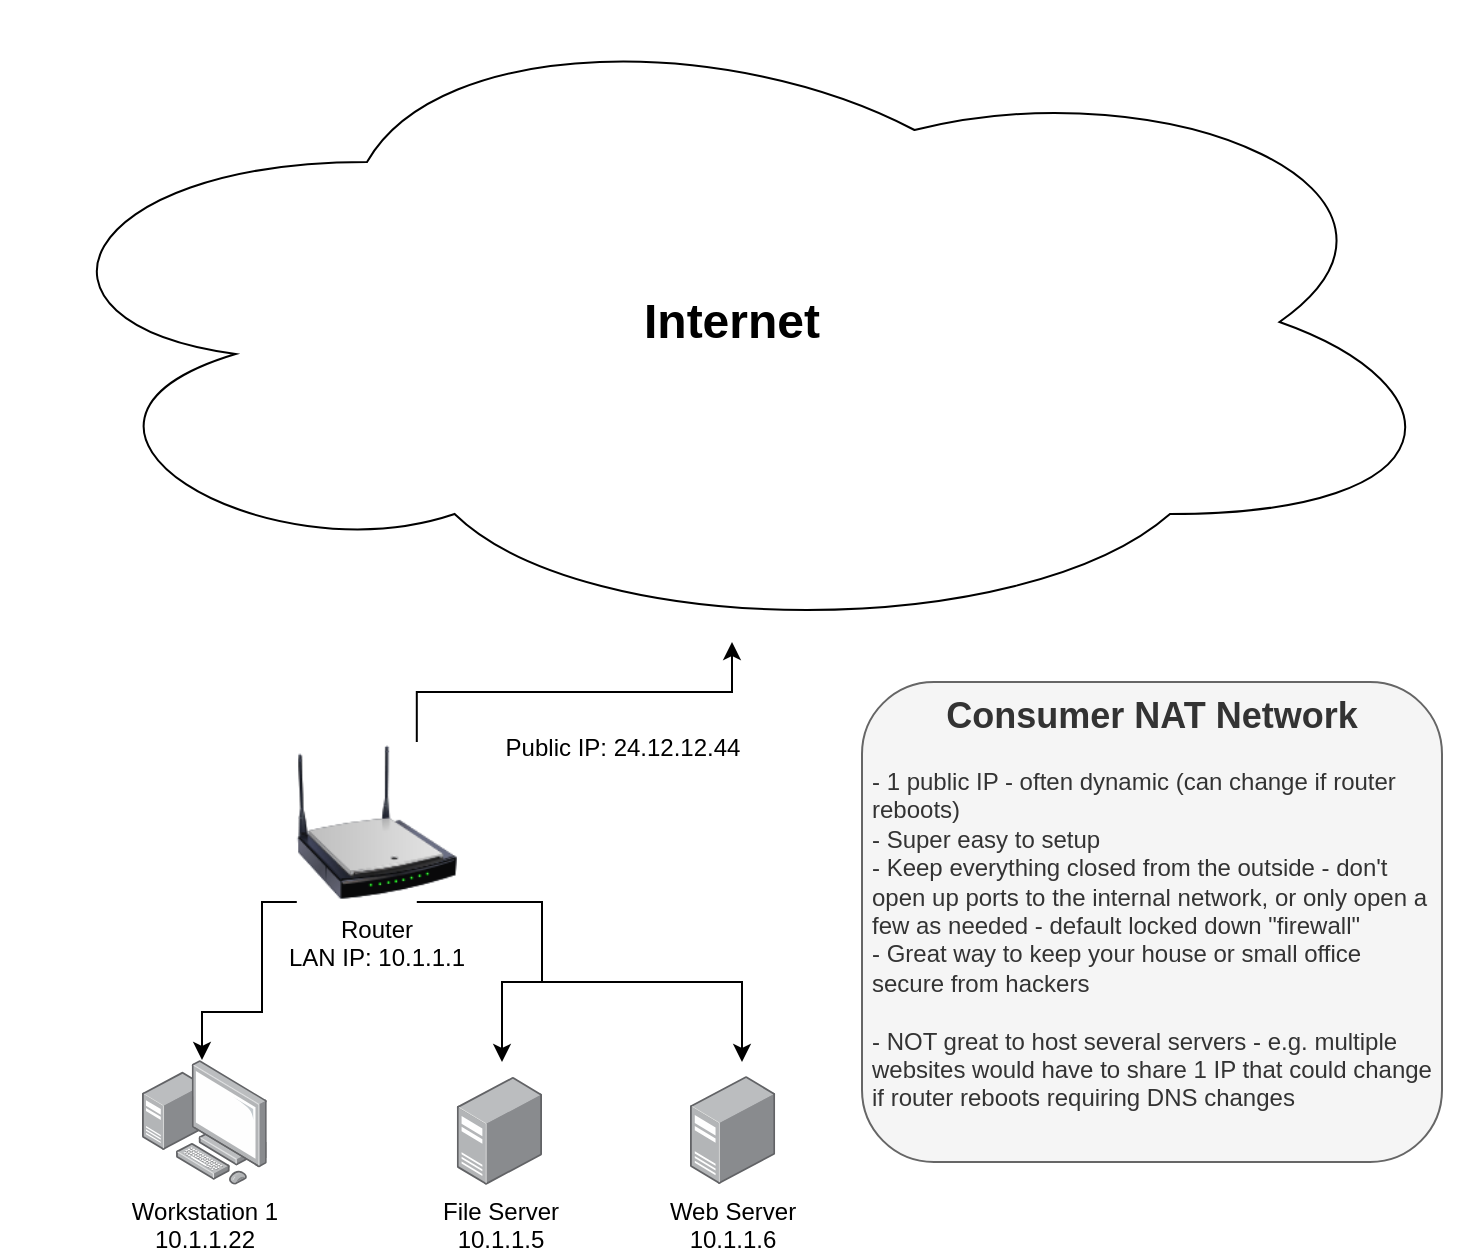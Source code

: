 <mxfile version="24.7.17">
  <diagram name="Page-1" id="Fa7K9S_es5J0eBcG1pRg">
    <mxGraphModel dx="1434" dy="1838" grid="1" gridSize="10" guides="1" tooltips="1" connect="1" arrows="1" fold="1" page="1" pageScale="1" pageWidth="850" pageHeight="1100" math="0" shadow="0">
      <root>
        <mxCell id="0" />
        <mxCell id="1" parent="0" />
        <mxCell id="BYeEP3Ym98LShRV1ll7p-1" value="File Server&lt;div&gt;10.1.1.5&lt;/div&gt;" style="image;points=[];aspect=fixed;html=1;align=center;shadow=0;dashed=0;image=img/lib/allied_telesis/computer_and_terminals/Server_Desktop.svg;" vertex="1" parent="1">
          <mxGeometry x="267.4" y="527.4" width="42.6" height="54" as="geometry" />
        </mxCell>
        <mxCell id="BYeEP3Ym98LShRV1ll7p-2" value="Workstation 1&lt;div&gt;10.1.1.22&lt;/div&gt;" style="image;points=[];aspect=fixed;html=1;align=center;shadow=0;dashed=0;image=img/lib/allied_telesis/computer_and_terminals/Personal_Computer_with_Server.svg;" vertex="1" parent="1">
          <mxGeometry x="110" y="519" width="62.4" height="62.4" as="geometry" />
        </mxCell>
        <mxCell id="BYeEP3Ym98LShRV1ll7p-5" style="edgeStyle=orthogonalEdgeStyle;rounded=0;orthogonalLoop=1;jettySize=auto;html=1;exitX=0;exitY=1;exitDx=0;exitDy=0;" edge="1" parent="1" source="BYeEP3Ym98LShRV1ll7p-3" target="BYeEP3Ym98LShRV1ll7p-2">
          <mxGeometry relative="1" as="geometry">
            <mxPoint x="140" y="510" as="targetPoint" />
            <Array as="points">
              <mxPoint x="170" y="440" />
              <mxPoint x="170" y="495" />
              <mxPoint x="140" y="495" />
            </Array>
          </mxGeometry>
        </mxCell>
        <mxCell id="BYeEP3Ym98LShRV1ll7p-6" style="edgeStyle=orthogonalEdgeStyle;rounded=0;orthogonalLoop=1;jettySize=auto;html=1;exitX=0.75;exitY=1;exitDx=0;exitDy=0;" edge="1" parent="1" source="BYeEP3Ym98LShRV1ll7p-3">
          <mxGeometry relative="1" as="geometry">
            <mxPoint x="290" y="520" as="targetPoint" />
            <Array as="points">
              <mxPoint x="310" y="440" />
              <mxPoint x="310" y="480" />
              <mxPoint x="290" y="480" />
            </Array>
          </mxGeometry>
        </mxCell>
        <mxCell id="BYeEP3Ym98LShRV1ll7p-7" style="edgeStyle=orthogonalEdgeStyle;rounded=0;orthogonalLoop=1;jettySize=auto;html=1;exitX=0.75;exitY=0;exitDx=0;exitDy=0;" edge="1" parent="1" source="BYeEP3Ym98LShRV1ll7p-3" target="BYeEP3Ym98LShRV1ll7p-4">
          <mxGeometry relative="1" as="geometry" />
        </mxCell>
        <mxCell id="BYeEP3Ym98LShRV1ll7p-12" style="edgeStyle=orthogonalEdgeStyle;rounded=0;orthogonalLoop=1;jettySize=auto;html=1;exitX=1;exitY=1;exitDx=0;exitDy=0;" edge="1" parent="1" source="BYeEP3Ym98LShRV1ll7p-3">
          <mxGeometry relative="1" as="geometry">
            <mxPoint x="410" y="520" as="targetPoint" />
            <Array as="points">
              <mxPoint x="310" y="440" />
              <mxPoint x="310" y="480" />
              <mxPoint x="410" y="480" />
            </Array>
          </mxGeometry>
        </mxCell>
        <mxCell id="BYeEP3Ym98LShRV1ll7p-3" value="Router&lt;div&gt;LAN IP: 10.1.1.1&lt;/div&gt;" style="image;html=1;image=img/lib/clip_art/networking/Wireless_Router_N_128x128.png" vertex="1" parent="1">
          <mxGeometry x="187.4" y="360" width="80" height="80" as="geometry" />
        </mxCell>
        <mxCell id="BYeEP3Ym98LShRV1ll7p-4" value="&lt;b&gt;&lt;font style=&quot;font-size: 24px;&quot;&gt;Internet&lt;/font&gt;&lt;/b&gt;" style="ellipse;shape=cloud;whiteSpace=wrap;html=1;align=center;" vertex="1" parent="1">
          <mxGeometry x="40" y="-10" width="730" height="320" as="geometry" />
        </mxCell>
        <mxCell id="BYeEP3Ym98LShRV1ll7p-8" value="Public IP: 24.12.12.44" style="text;html=1;align=center;verticalAlign=middle;resizable=0;points=[];autosize=1;strokeColor=none;fillColor=none;" vertex="1" parent="1">
          <mxGeometry x="280" y="348" width="140" height="30" as="geometry" />
        </mxCell>
        <mxCell id="BYeEP3Ym98LShRV1ll7p-10" value="&lt;b&gt;&lt;font style=&quot;font-size: 18px;&quot;&gt;Consumer NAT Network&lt;/font&gt;&lt;/b&gt;&lt;div&gt;&lt;br&gt;&lt;/div&gt;&lt;div style=&quot;text-align: left;&quot;&gt;- 1 public IP - often dynamic (can change if router reboots)&lt;/div&gt;&lt;div style=&quot;text-align: left;&quot;&gt;- Super easy to setup&lt;/div&gt;&lt;div style=&quot;text-align: left;&quot;&gt;- Keep everything closed from the outside - don&#39;t open up ports to the internal network, or only open a few as needed - default locked down &quot;firewall&quot;&lt;/div&gt;&lt;div style=&quot;text-align: left;&quot;&gt;- Great way to keep your house or small office secure from hackers&lt;/div&gt;&lt;div style=&quot;text-align: left;&quot;&gt;&lt;br&gt;&lt;/div&gt;&lt;div style=&quot;text-align: left;&quot;&gt;- NOT great to host several servers - e.g. multiple websites would have to share 1 IP that could change if router reboots requiring DNS changes&lt;/div&gt;" style="rounded=1;whiteSpace=wrap;html=1;spacingLeft=4;spacingRight=4;horizontal=1;verticalAlign=top;labelBackgroundColor=none;fillColor=#f5f5f5;fontColor=#333333;strokeColor=#666666;" vertex="1" parent="1">
          <mxGeometry x="470" y="330" width="290" height="240" as="geometry" />
        </mxCell>
        <mxCell id="BYeEP3Ym98LShRV1ll7p-11" value="Web Server&lt;div&gt;10.1.1.6&lt;/div&gt;" style="image;points=[];aspect=fixed;html=1;align=center;shadow=0;dashed=0;image=img/lib/allied_telesis/computer_and_terminals/Server_Desktop.svg;" vertex="1" parent="1">
          <mxGeometry x="384.0" y="527" width="42.6" height="54" as="geometry" />
        </mxCell>
      </root>
    </mxGraphModel>
  </diagram>
</mxfile>
